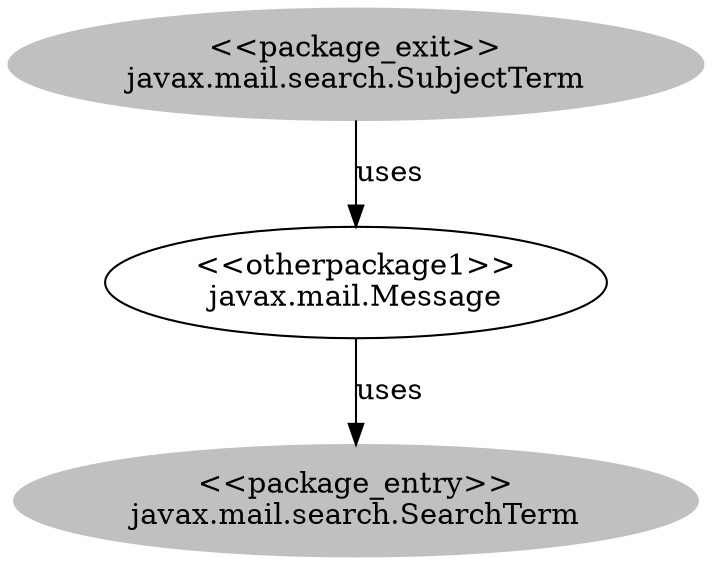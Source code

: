 digraph cd {
	javax_mail_search_SubjectTerm [label="<<package_exit>>
javax.mail.search.SubjectTerm",style=filled,color="grey"];
	javax_mail_search_SearchTerm [label="<<package_entry>>
javax.mail.search.SearchTerm",style=filled,color="grey"];
	javax_mail_Message [label="<<otherpackage1>>
javax.mail.Message"];
	javax_mail_search_SubjectTerm -> javax_mail_Message [label=uses];
	javax_mail_Message -> javax_mail_search_SearchTerm [label=uses];
}
